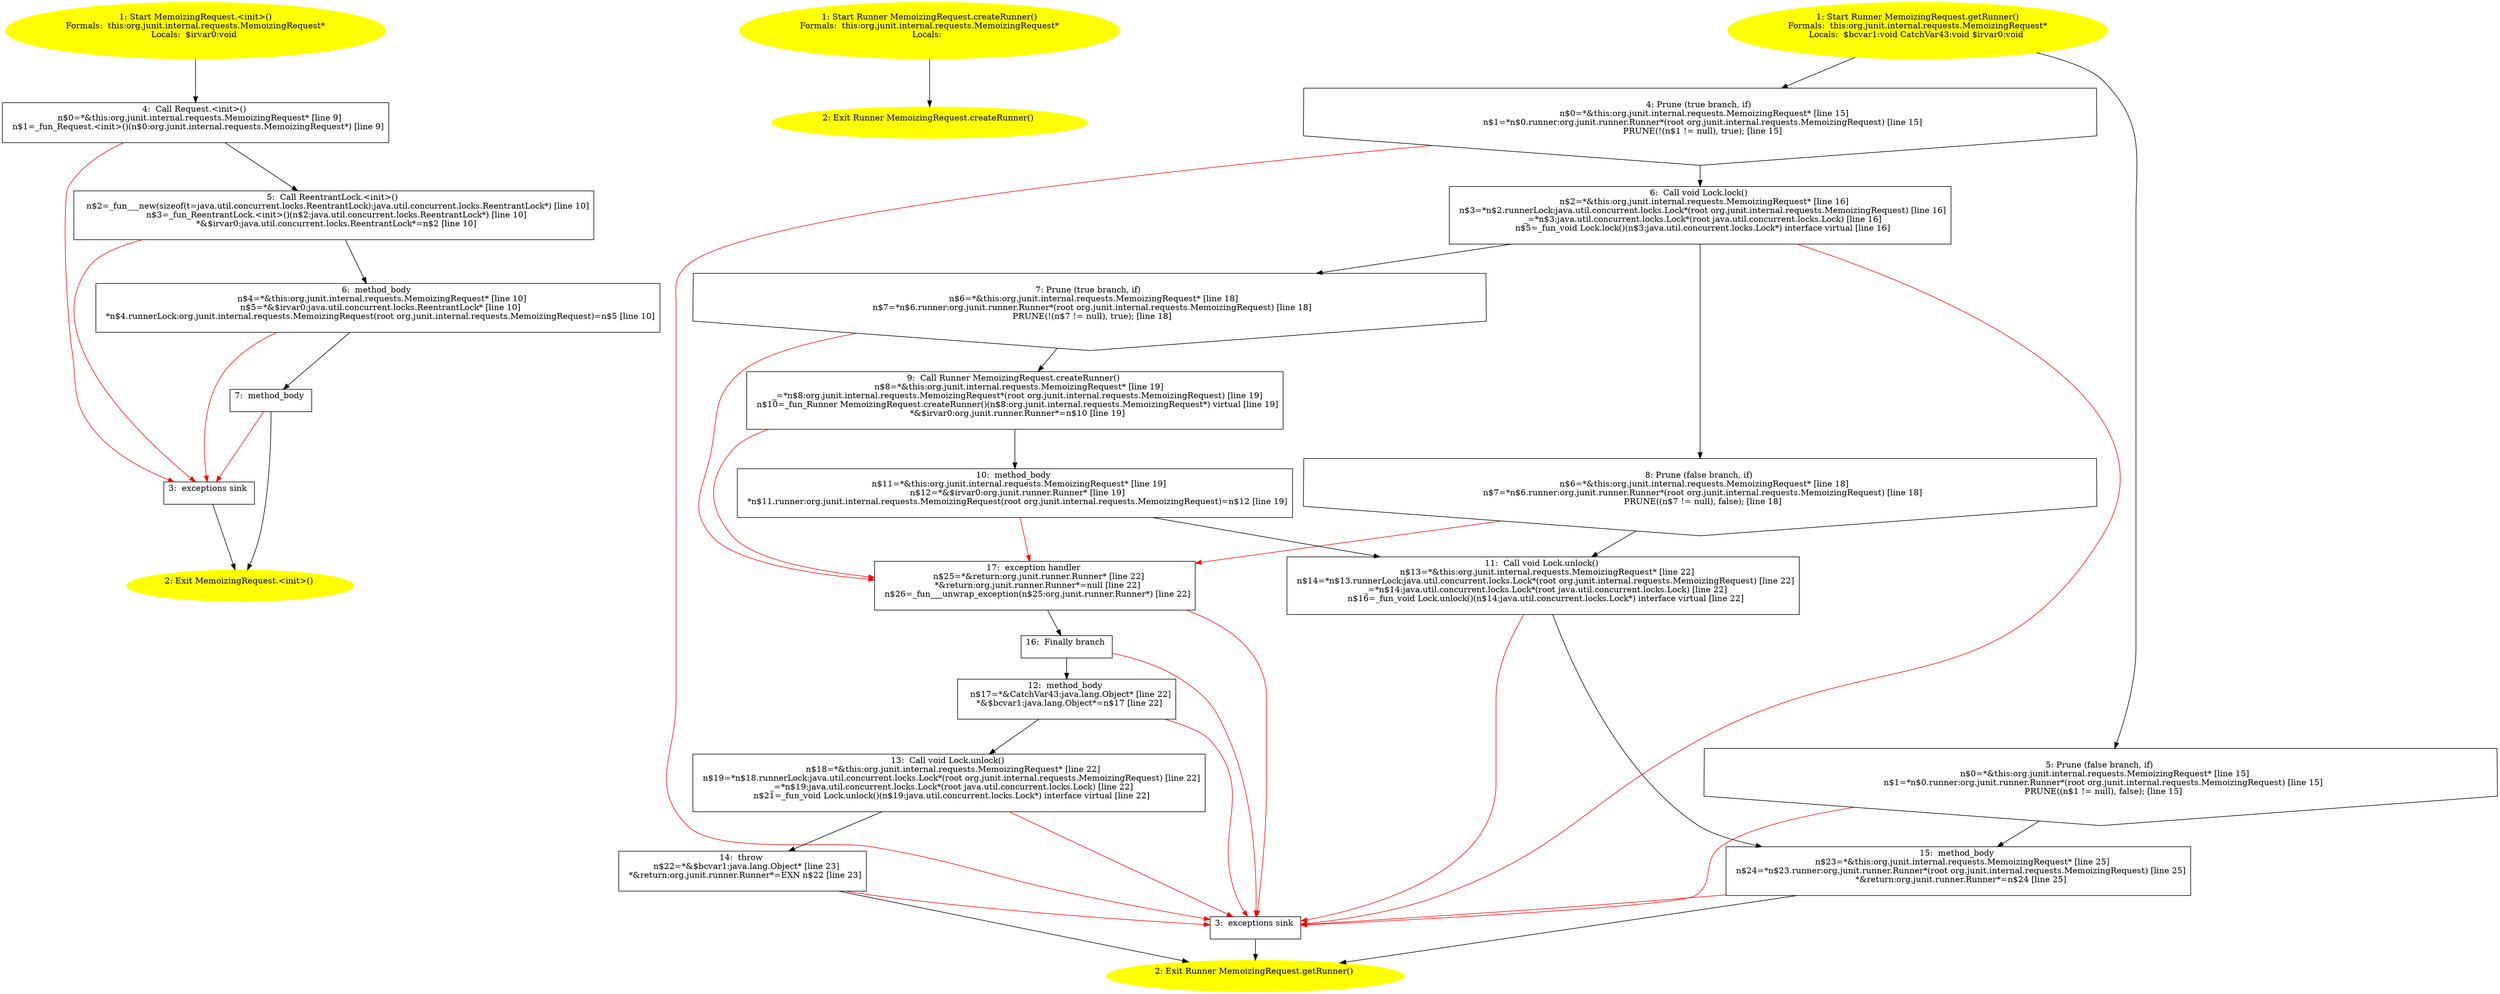/* @generated */
digraph cfg {
"org.junit.internal.requests.MemoizingRequest.<init>().b898ce5c92e51e47282843bdc6a4add4_1" [label="1: Start MemoizingRequest.<init>()\nFormals:  this:org.junit.internal.requests.MemoizingRequest*\nLocals:  $irvar0:void \n  " color=yellow style=filled]
	

	 "org.junit.internal.requests.MemoizingRequest.<init>().b898ce5c92e51e47282843bdc6a4add4_1" -> "org.junit.internal.requests.MemoizingRequest.<init>().b898ce5c92e51e47282843bdc6a4add4_4" ;
"org.junit.internal.requests.MemoizingRequest.<init>().b898ce5c92e51e47282843bdc6a4add4_2" [label="2: Exit MemoizingRequest.<init>() \n  " color=yellow style=filled]
	

"org.junit.internal.requests.MemoizingRequest.<init>().b898ce5c92e51e47282843bdc6a4add4_3" [label="3:  exceptions sink \n  " shape="box"]
	

	 "org.junit.internal.requests.MemoizingRequest.<init>().b898ce5c92e51e47282843bdc6a4add4_3" -> "org.junit.internal.requests.MemoizingRequest.<init>().b898ce5c92e51e47282843bdc6a4add4_2" ;
"org.junit.internal.requests.MemoizingRequest.<init>().b898ce5c92e51e47282843bdc6a4add4_4" [label="4:  Call Request.<init>() \n   n$0=*&this:org.junit.internal.requests.MemoizingRequest* [line 9]\n  n$1=_fun_Request.<init>()(n$0:org.junit.internal.requests.MemoizingRequest*) [line 9]\n " shape="box"]
	

	 "org.junit.internal.requests.MemoizingRequest.<init>().b898ce5c92e51e47282843bdc6a4add4_4" -> "org.junit.internal.requests.MemoizingRequest.<init>().b898ce5c92e51e47282843bdc6a4add4_5" ;
	 "org.junit.internal.requests.MemoizingRequest.<init>().b898ce5c92e51e47282843bdc6a4add4_4" -> "org.junit.internal.requests.MemoizingRequest.<init>().b898ce5c92e51e47282843bdc6a4add4_3" [color="red" ];
"org.junit.internal.requests.MemoizingRequest.<init>().b898ce5c92e51e47282843bdc6a4add4_5" [label="5:  Call ReentrantLock.<init>() \n   n$2=_fun___new(sizeof(t=java.util.concurrent.locks.ReentrantLock):java.util.concurrent.locks.ReentrantLock*) [line 10]\n  n$3=_fun_ReentrantLock.<init>()(n$2:java.util.concurrent.locks.ReentrantLock*) [line 10]\n  *&$irvar0:java.util.concurrent.locks.ReentrantLock*=n$2 [line 10]\n " shape="box"]
	

	 "org.junit.internal.requests.MemoizingRequest.<init>().b898ce5c92e51e47282843bdc6a4add4_5" -> "org.junit.internal.requests.MemoizingRequest.<init>().b898ce5c92e51e47282843bdc6a4add4_6" ;
	 "org.junit.internal.requests.MemoizingRequest.<init>().b898ce5c92e51e47282843bdc6a4add4_5" -> "org.junit.internal.requests.MemoizingRequest.<init>().b898ce5c92e51e47282843bdc6a4add4_3" [color="red" ];
"org.junit.internal.requests.MemoizingRequest.<init>().b898ce5c92e51e47282843bdc6a4add4_6" [label="6:  method_body \n   n$4=*&this:org.junit.internal.requests.MemoizingRequest* [line 10]\n  n$5=*&$irvar0:java.util.concurrent.locks.ReentrantLock* [line 10]\n  *n$4.runnerLock:org.junit.internal.requests.MemoizingRequest(root org.junit.internal.requests.MemoizingRequest)=n$5 [line 10]\n " shape="box"]
	

	 "org.junit.internal.requests.MemoizingRequest.<init>().b898ce5c92e51e47282843bdc6a4add4_6" -> "org.junit.internal.requests.MemoizingRequest.<init>().b898ce5c92e51e47282843bdc6a4add4_7" ;
	 "org.junit.internal.requests.MemoizingRequest.<init>().b898ce5c92e51e47282843bdc6a4add4_6" -> "org.junit.internal.requests.MemoizingRequest.<init>().b898ce5c92e51e47282843bdc6a4add4_3" [color="red" ];
"org.junit.internal.requests.MemoizingRequest.<init>().b898ce5c92e51e47282843bdc6a4add4_7" [label="7:  method_body \n  " shape="box"]
	

	 "org.junit.internal.requests.MemoizingRequest.<init>().b898ce5c92e51e47282843bdc6a4add4_7" -> "org.junit.internal.requests.MemoizingRequest.<init>().b898ce5c92e51e47282843bdc6a4add4_2" ;
	 "org.junit.internal.requests.MemoizingRequest.<init>().b898ce5c92e51e47282843bdc6a4add4_7" -> "org.junit.internal.requests.MemoizingRequest.<init>().b898ce5c92e51e47282843bdc6a4add4_3" [color="red" ];
"org.junit.internal.requests.MemoizingRequest.createRunner():org.junit.runner.Runner.36502b4eb225d8d07014053decbd01e7_1" [label="1: Start Runner MemoizingRequest.createRunner()\nFormals:  this:org.junit.internal.requests.MemoizingRequest*\nLocals:  \n  " color=yellow style=filled]
	

	 "org.junit.internal.requests.MemoizingRequest.createRunner():org.junit.runner.Runner.36502b4eb225d8d07014053decbd01e7_1" -> "org.junit.internal.requests.MemoizingRequest.createRunner():org.junit.runner.Runner.36502b4eb225d8d07014053decbd01e7_2" ;
"org.junit.internal.requests.MemoizingRequest.createRunner():org.junit.runner.Runner.36502b4eb225d8d07014053decbd01e7_2" [label="2: Exit Runner MemoizingRequest.createRunner() \n  " color=yellow style=filled]
	

"org.junit.internal.requests.MemoizingRequest.getRunner():org.junit.runner.Runner.49d4e7e19069aeaaa6a83452c893d462_1" [label="1: Start Runner MemoizingRequest.getRunner()\nFormals:  this:org.junit.internal.requests.MemoizingRequest*\nLocals:  $bcvar1:void CatchVar43:void $irvar0:void \n  " color=yellow style=filled]
	

	 "org.junit.internal.requests.MemoizingRequest.getRunner():org.junit.runner.Runner.49d4e7e19069aeaaa6a83452c893d462_1" -> "org.junit.internal.requests.MemoizingRequest.getRunner():org.junit.runner.Runner.49d4e7e19069aeaaa6a83452c893d462_4" ;
	 "org.junit.internal.requests.MemoizingRequest.getRunner():org.junit.runner.Runner.49d4e7e19069aeaaa6a83452c893d462_1" -> "org.junit.internal.requests.MemoizingRequest.getRunner():org.junit.runner.Runner.49d4e7e19069aeaaa6a83452c893d462_5" ;
"org.junit.internal.requests.MemoizingRequest.getRunner():org.junit.runner.Runner.49d4e7e19069aeaaa6a83452c893d462_2" [label="2: Exit Runner MemoizingRequest.getRunner() \n  " color=yellow style=filled]
	

"org.junit.internal.requests.MemoizingRequest.getRunner():org.junit.runner.Runner.49d4e7e19069aeaaa6a83452c893d462_3" [label="3:  exceptions sink \n  " shape="box"]
	

	 "org.junit.internal.requests.MemoizingRequest.getRunner():org.junit.runner.Runner.49d4e7e19069aeaaa6a83452c893d462_3" -> "org.junit.internal.requests.MemoizingRequest.getRunner():org.junit.runner.Runner.49d4e7e19069aeaaa6a83452c893d462_2" ;
"org.junit.internal.requests.MemoizingRequest.getRunner():org.junit.runner.Runner.49d4e7e19069aeaaa6a83452c893d462_4" [label="4: Prune (true branch, if) \n   n$0=*&this:org.junit.internal.requests.MemoizingRequest* [line 15]\n  n$1=*n$0.runner:org.junit.runner.Runner*(root org.junit.internal.requests.MemoizingRequest) [line 15]\n  PRUNE(!(n$1 != null), true); [line 15]\n " shape="invhouse"]
	

	 "org.junit.internal.requests.MemoizingRequest.getRunner():org.junit.runner.Runner.49d4e7e19069aeaaa6a83452c893d462_4" -> "org.junit.internal.requests.MemoizingRequest.getRunner():org.junit.runner.Runner.49d4e7e19069aeaaa6a83452c893d462_6" ;
	 "org.junit.internal.requests.MemoizingRequest.getRunner():org.junit.runner.Runner.49d4e7e19069aeaaa6a83452c893d462_4" -> "org.junit.internal.requests.MemoizingRequest.getRunner():org.junit.runner.Runner.49d4e7e19069aeaaa6a83452c893d462_3" [color="red" ];
"org.junit.internal.requests.MemoizingRequest.getRunner():org.junit.runner.Runner.49d4e7e19069aeaaa6a83452c893d462_5" [label="5: Prune (false branch, if) \n   n$0=*&this:org.junit.internal.requests.MemoizingRequest* [line 15]\n  n$1=*n$0.runner:org.junit.runner.Runner*(root org.junit.internal.requests.MemoizingRequest) [line 15]\n  PRUNE((n$1 != null), false); [line 15]\n " shape="invhouse"]
	

	 "org.junit.internal.requests.MemoizingRequest.getRunner():org.junit.runner.Runner.49d4e7e19069aeaaa6a83452c893d462_5" -> "org.junit.internal.requests.MemoizingRequest.getRunner():org.junit.runner.Runner.49d4e7e19069aeaaa6a83452c893d462_15" ;
	 "org.junit.internal.requests.MemoizingRequest.getRunner():org.junit.runner.Runner.49d4e7e19069aeaaa6a83452c893d462_5" -> "org.junit.internal.requests.MemoizingRequest.getRunner():org.junit.runner.Runner.49d4e7e19069aeaaa6a83452c893d462_3" [color="red" ];
"org.junit.internal.requests.MemoizingRequest.getRunner():org.junit.runner.Runner.49d4e7e19069aeaaa6a83452c893d462_6" [label="6:  Call void Lock.lock() \n   n$2=*&this:org.junit.internal.requests.MemoizingRequest* [line 16]\n  n$3=*n$2.runnerLock:java.util.concurrent.locks.Lock*(root org.junit.internal.requests.MemoizingRequest) [line 16]\n  _=*n$3:java.util.concurrent.locks.Lock*(root java.util.concurrent.locks.Lock) [line 16]\n  n$5=_fun_void Lock.lock()(n$3:java.util.concurrent.locks.Lock*) interface virtual [line 16]\n " shape="box"]
	

	 "org.junit.internal.requests.MemoizingRequest.getRunner():org.junit.runner.Runner.49d4e7e19069aeaaa6a83452c893d462_6" -> "org.junit.internal.requests.MemoizingRequest.getRunner():org.junit.runner.Runner.49d4e7e19069aeaaa6a83452c893d462_7" ;
	 "org.junit.internal.requests.MemoizingRequest.getRunner():org.junit.runner.Runner.49d4e7e19069aeaaa6a83452c893d462_6" -> "org.junit.internal.requests.MemoizingRequest.getRunner():org.junit.runner.Runner.49d4e7e19069aeaaa6a83452c893d462_8" ;
	 "org.junit.internal.requests.MemoizingRequest.getRunner():org.junit.runner.Runner.49d4e7e19069aeaaa6a83452c893d462_6" -> "org.junit.internal.requests.MemoizingRequest.getRunner():org.junit.runner.Runner.49d4e7e19069aeaaa6a83452c893d462_3" [color="red" ];
"org.junit.internal.requests.MemoizingRequest.getRunner():org.junit.runner.Runner.49d4e7e19069aeaaa6a83452c893d462_7" [label="7: Prune (true branch, if) \n   n$6=*&this:org.junit.internal.requests.MemoizingRequest* [line 18]\n  n$7=*n$6.runner:org.junit.runner.Runner*(root org.junit.internal.requests.MemoizingRequest) [line 18]\n  PRUNE(!(n$7 != null), true); [line 18]\n " shape="invhouse"]
	

	 "org.junit.internal.requests.MemoizingRequest.getRunner():org.junit.runner.Runner.49d4e7e19069aeaaa6a83452c893d462_7" -> "org.junit.internal.requests.MemoizingRequest.getRunner():org.junit.runner.Runner.49d4e7e19069aeaaa6a83452c893d462_9" ;
	 "org.junit.internal.requests.MemoizingRequest.getRunner():org.junit.runner.Runner.49d4e7e19069aeaaa6a83452c893d462_7" -> "org.junit.internal.requests.MemoizingRequest.getRunner():org.junit.runner.Runner.49d4e7e19069aeaaa6a83452c893d462_17" [color="red" ];
"org.junit.internal.requests.MemoizingRequest.getRunner():org.junit.runner.Runner.49d4e7e19069aeaaa6a83452c893d462_8" [label="8: Prune (false branch, if) \n   n$6=*&this:org.junit.internal.requests.MemoizingRequest* [line 18]\n  n$7=*n$6.runner:org.junit.runner.Runner*(root org.junit.internal.requests.MemoizingRequest) [line 18]\n  PRUNE((n$7 != null), false); [line 18]\n " shape="invhouse"]
	

	 "org.junit.internal.requests.MemoizingRequest.getRunner():org.junit.runner.Runner.49d4e7e19069aeaaa6a83452c893d462_8" -> "org.junit.internal.requests.MemoizingRequest.getRunner():org.junit.runner.Runner.49d4e7e19069aeaaa6a83452c893d462_11" ;
	 "org.junit.internal.requests.MemoizingRequest.getRunner():org.junit.runner.Runner.49d4e7e19069aeaaa6a83452c893d462_8" -> "org.junit.internal.requests.MemoizingRequest.getRunner():org.junit.runner.Runner.49d4e7e19069aeaaa6a83452c893d462_17" [color="red" ];
"org.junit.internal.requests.MemoizingRequest.getRunner():org.junit.runner.Runner.49d4e7e19069aeaaa6a83452c893d462_9" [label="9:  Call Runner MemoizingRequest.createRunner() \n   n$8=*&this:org.junit.internal.requests.MemoizingRequest* [line 19]\n  _=*n$8:org.junit.internal.requests.MemoizingRequest*(root org.junit.internal.requests.MemoizingRequest) [line 19]\n  n$10=_fun_Runner MemoizingRequest.createRunner()(n$8:org.junit.internal.requests.MemoizingRequest*) virtual [line 19]\n  *&$irvar0:org.junit.runner.Runner*=n$10 [line 19]\n " shape="box"]
	

	 "org.junit.internal.requests.MemoizingRequest.getRunner():org.junit.runner.Runner.49d4e7e19069aeaaa6a83452c893d462_9" -> "org.junit.internal.requests.MemoizingRequest.getRunner():org.junit.runner.Runner.49d4e7e19069aeaaa6a83452c893d462_10" ;
	 "org.junit.internal.requests.MemoizingRequest.getRunner():org.junit.runner.Runner.49d4e7e19069aeaaa6a83452c893d462_9" -> "org.junit.internal.requests.MemoizingRequest.getRunner():org.junit.runner.Runner.49d4e7e19069aeaaa6a83452c893d462_17" [color="red" ];
"org.junit.internal.requests.MemoizingRequest.getRunner():org.junit.runner.Runner.49d4e7e19069aeaaa6a83452c893d462_10" [label="10:  method_body \n   n$11=*&this:org.junit.internal.requests.MemoizingRequest* [line 19]\n  n$12=*&$irvar0:org.junit.runner.Runner* [line 19]\n  *n$11.runner:org.junit.internal.requests.MemoizingRequest(root org.junit.internal.requests.MemoizingRequest)=n$12 [line 19]\n " shape="box"]
	

	 "org.junit.internal.requests.MemoizingRequest.getRunner():org.junit.runner.Runner.49d4e7e19069aeaaa6a83452c893d462_10" -> "org.junit.internal.requests.MemoizingRequest.getRunner():org.junit.runner.Runner.49d4e7e19069aeaaa6a83452c893d462_11" ;
	 "org.junit.internal.requests.MemoizingRequest.getRunner():org.junit.runner.Runner.49d4e7e19069aeaaa6a83452c893d462_10" -> "org.junit.internal.requests.MemoizingRequest.getRunner():org.junit.runner.Runner.49d4e7e19069aeaaa6a83452c893d462_17" [color="red" ];
"org.junit.internal.requests.MemoizingRequest.getRunner():org.junit.runner.Runner.49d4e7e19069aeaaa6a83452c893d462_11" [label="11:  Call void Lock.unlock() \n   n$13=*&this:org.junit.internal.requests.MemoizingRequest* [line 22]\n  n$14=*n$13.runnerLock:java.util.concurrent.locks.Lock*(root org.junit.internal.requests.MemoizingRequest) [line 22]\n  _=*n$14:java.util.concurrent.locks.Lock*(root java.util.concurrent.locks.Lock) [line 22]\n  n$16=_fun_void Lock.unlock()(n$14:java.util.concurrent.locks.Lock*) interface virtual [line 22]\n " shape="box"]
	

	 "org.junit.internal.requests.MemoizingRequest.getRunner():org.junit.runner.Runner.49d4e7e19069aeaaa6a83452c893d462_11" -> "org.junit.internal.requests.MemoizingRequest.getRunner():org.junit.runner.Runner.49d4e7e19069aeaaa6a83452c893d462_15" ;
	 "org.junit.internal.requests.MemoizingRequest.getRunner():org.junit.runner.Runner.49d4e7e19069aeaaa6a83452c893d462_11" -> "org.junit.internal.requests.MemoizingRequest.getRunner():org.junit.runner.Runner.49d4e7e19069aeaaa6a83452c893d462_3" [color="red" ];
"org.junit.internal.requests.MemoizingRequest.getRunner():org.junit.runner.Runner.49d4e7e19069aeaaa6a83452c893d462_12" [label="12:  method_body \n   n$17=*&CatchVar43:java.lang.Object* [line 22]\n  *&$bcvar1:java.lang.Object*=n$17 [line 22]\n " shape="box"]
	

	 "org.junit.internal.requests.MemoizingRequest.getRunner():org.junit.runner.Runner.49d4e7e19069aeaaa6a83452c893d462_12" -> "org.junit.internal.requests.MemoizingRequest.getRunner():org.junit.runner.Runner.49d4e7e19069aeaaa6a83452c893d462_13" ;
	 "org.junit.internal.requests.MemoizingRequest.getRunner():org.junit.runner.Runner.49d4e7e19069aeaaa6a83452c893d462_12" -> "org.junit.internal.requests.MemoizingRequest.getRunner():org.junit.runner.Runner.49d4e7e19069aeaaa6a83452c893d462_3" [color="red" ];
"org.junit.internal.requests.MemoizingRequest.getRunner():org.junit.runner.Runner.49d4e7e19069aeaaa6a83452c893d462_13" [label="13:  Call void Lock.unlock() \n   n$18=*&this:org.junit.internal.requests.MemoizingRequest* [line 22]\n  n$19=*n$18.runnerLock:java.util.concurrent.locks.Lock*(root org.junit.internal.requests.MemoizingRequest) [line 22]\n  _=*n$19:java.util.concurrent.locks.Lock*(root java.util.concurrent.locks.Lock) [line 22]\n  n$21=_fun_void Lock.unlock()(n$19:java.util.concurrent.locks.Lock*) interface virtual [line 22]\n " shape="box"]
	

	 "org.junit.internal.requests.MemoizingRequest.getRunner():org.junit.runner.Runner.49d4e7e19069aeaaa6a83452c893d462_13" -> "org.junit.internal.requests.MemoizingRequest.getRunner():org.junit.runner.Runner.49d4e7e19069aeaaa6a83452c893d462_14" ;
	 "org.junit.internal.requests.MemoizingRequest.getRunner():org.junit.runner.Runner.49d4e7e19069aeaaa6a83452c893d462_13" -> "org.junit.internal.requests.MemoizingRequest.getRunner():org.junit.runner.Runner.49d4e7e19069aeaaa6a83452c893d462_3" [color="red" ];
"org.junit.internal.requests.MemoizingRequest.getRunner():org.junit.runner.Runner.49d4e7e19069aeaaa6a83452c893d462_14" [label="14:  throw \n   n$22=*&$bcvar1:java.lang.Object* [line 23]\n  *&return:org.junit.runner.Runner*=EXN n$22 [line 23]\n " shape="box"]
	

	 "org.junit.internal.requests.MemoizingRequest.getRunner():org.junit.runner.Runner.49d4e7e19069aeaaa6a83452c893d462_14" -> "org.junit.internal.requests.MemoizingRequest.getRunner():org.junit.runner.Runner.49d4e7e19069aeaaa6a83452c893d462_2" ;
	 "org.junit.internal.requests.MemoizingRequest.getRunner():org.junit.runner.Runner.49d4e7e19069aeaaa6a83452c893d462_14" -> "org.junit.internal.requests.MemoizingRequest.getRunner():org.junit.runner.Runner.49d4e7e19069aeaaa6a83452c893d462_3" [color="red" ];
"org.junit.internal.requests.MemoizingRequest.getRunner():org.junit.runner.Runner.49d4e7e19069aeaaa6a83452c893d462_15" [label="15:  method_body \n   n$23=*&this:org.junit.internal.requests.MemoizingRequest* [line 25]\n  n$24=*n$23.runner:org.junit.runner.Runner*(root org.junit.internal.requests.MemoizingRequest) [line 25]\n  *&return:org.junit.runner.Runner*=n$24 [line 25]\n " shape="box"]
	

	 "org.junit.internal.requests.MemoizingRequest.getRunner():org.junit.runner.Runner.49d4e7e19069aeaaa6a83452c893d462_15" -> "org.junit.internal.requests.MemoizingRequest.getRunner():org.junit.runner.Runner.49d4e7e19069aeaaa6a83452c893d462_2" ;
	 "org.junit.internal.requests.MemoizingRequest.getRunner():org.junit.runner.Runner.49d4e7e19069aeaaa6a83452c893d462_15" -> "org.junit.internal.requests.MemoizingRequest.getRunner():org.junit.runner.Runner.49d4e7e19069aeaaa6a83452c893d462_3" [color="red" ];
"org.junit.internal.requests.MemoizingRequest.getRunner():org.junit.runner.Runner.49d4e7e19069aeaaa6a83452c893d462_16" [label="16:  Finally branch \n  " shape="box"]
	

	 "org.junit.internal.requests.MemoizingRequest.getRunner():org.junit.runner.Runner.49d4e7e19069aeaaa6a83452c893d462_16" -> "org.junit.internal.requests.MemoizingRequest.getRunner():org.junit.runner.Runner.49d4e7e19069aeaaa6a83452c893d462_12" ;
	 "org.junit.internal.requests.MemoizingRequest.getRunner():org.junit.runner.Runner.49d4e7e19069aeaaa6a83452c893d462_16" -> "org.junit.internal.requests.MemoizingRequest.getRunner():org.junit.runner.Runner.49d4e7e19069aeaaa6a83452c893d462_3" [color="red" ];
"org.junit.internal.requests.MemoizingRequest.getRunner():org.junit.runner.Runner.49d4e7e19069aeaaa6a83452c893d462_17" [label="17:  exception handler \n   n$25=*&return:org.junit.runner.Runner* [line 22]\n  *&return:org.junit.runner.Runner*=null [line 22]\n  n$26=_fun___unwrap_exception(n$25:org.junit.runner.Runner*) [line 22]\n " shape="box"]
	

	 "org.junit.internal.requests.MemoizingRequest.getRunner():org.junit.runner.Runner.49d4e7e19069aeaaa6a83452c893d462_17" -> "org.junit.internal.requests.MemoizingRequest.getRunner():org.junit.runner.Runner.49d4e7e19069aeaaa6a83452c893d462_16" ;
	 "org.junit.internal.requests.MemoizingRequest.getRunner():org.junit.runner.Runner.49d4e7e19069aeaaa6a83452c893d462_17" -> "org.junit.internal.requests.MemoizingRequest.getRunner():org.junit.runner.Runner.49d4e7e19069aeaaa6a83452c893d462_3" [color="red" ];
}
